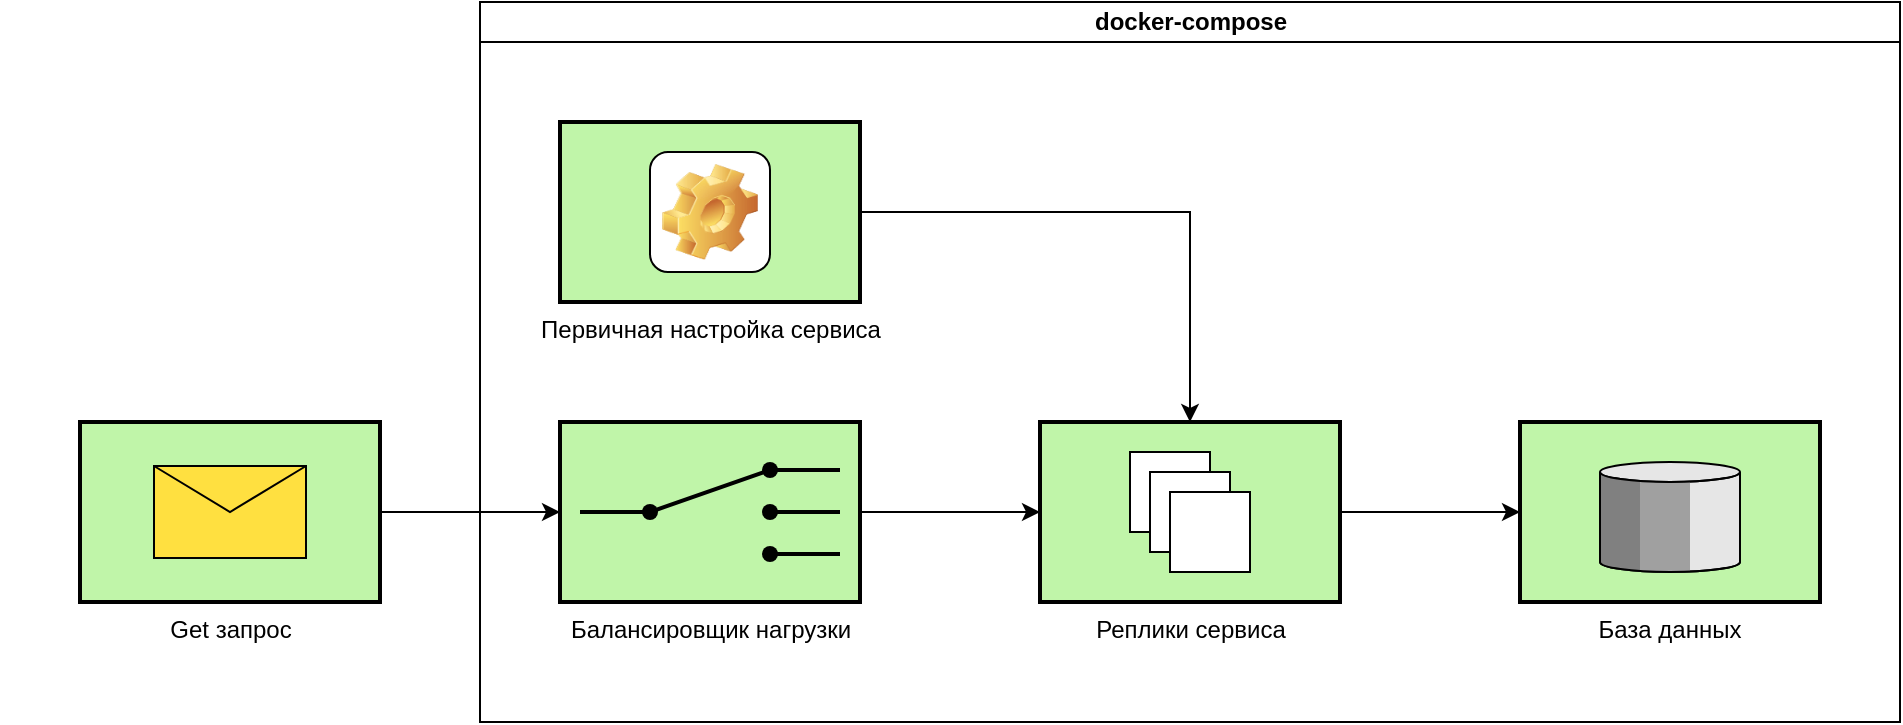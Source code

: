 <mxfile version="12.8.4" type="device"><diagram name="Page-1" id="74b105a0-9070-1c63-61bc-23e55f88626e"><mxGraphModel dx="1422" dy="797" grid="1" gridSize="10" guides="1" tooltips="1" connect="1" arrows="1" fold="1" page="1" pageScale="1.5" pageWidth="1169" pageHeight="826" background="none" math="0" shadow="0"><root><mxCell id="0" style=";html=1;"/><mxCell id="1" style=";html=1;" parent="0"/><mxCell id="10b056a9c633e61c-15" value="База данных" style="strokeWidth=2;dashed=0;align=center;fontSize=12;verticalLabelPosition=bottom;verticalAlign=top;shape=mxgraph.eip.message_store;fillColor=#c0f5a9" parent="1" vertex="1"><mxGeometry x="1160" y="530" width="150" height="90" as="geometry"/></mxCell><mxCell id="ZbRJOyxO0NGlQkis8x_U-29" value="" style="group" vertex="1" connectable="0" parent="1"><mxGeometry x="640" y="530" width="230" height="110" as="geometry"/></mxCell><mxCell id="ZbRJOyxO0NGlQkis8x_U-1" value="" style="strokeWidth=2;outlineConnect=0;dashed=0;align=center;fontSize=8;shape=mxgraph.eip.content_based_router;verticalLabelPosition=bottom;verticalAlign=top;fillColor=#c0f5a9;" vertex="1" parent="ZbRJOyxO0NGlQkis8x_U-29"><mxGeometry x="40" width="150" height="90" as="geometry"/></mxCell><mxCell id="ZbRJOyxO0NGlQkis8x_U-26" value="&lt;font style=&quot;font-size: 12px&quot;&gt;Балансировщик нагрузки&lt;/font&gt;" style="text;strokeColor=none;fillColor=none;html=1;fontSize=24;fontStyle=0;verticalAlign=middle;align=center;" vertex="1" parent="ZbRJOyxO0NGlQkis8x_U-29"><mxGeometry y="90" width="230" height="20" as="geometry"/></mxCell><mxCell id="ZbRJOyxO0NGlQkis8x_U-30" value="" style="group" vertex="1" connectable="0" parent="1"><mxGeometry x="920" y="530" width="190" height="110" as="geometry"/></mxCell><mxCell id="ZbRJOyxO0NGlQkis8x_U-11" value="" style="group" vertex="1" connectable="0" parent="ZbRJOyxO0NGlQkis8x_U-30"><mxGeometry width="190" height="110" as="geometry"/></mxCell><mxCell id="ZbRJOyxO0NGlQkis8x_U-3" value="" style="strokeWidth=2;dashed=0;align=center;fontSize=8;shape=rect;fillColor=#c0f5a9;verticalLabelPosition=bottom;verticalAlign=top;" vertex="1" parent="ZbRJOyxO0NGlQkis8x_U-11"><mxGeometry width="150" height="90" as="geometry"/></mxCell><mxCell id="ZbRJOyxO0NGlQkis8x_U-10" value="" style="group" vertex="1" connectable="0" parent="ZbRJOyxO0NGlQkis8x_U-11"><mxGeometry x="45" y="15" width="60" height="60" as="geometry"/></mxCell><mxCell id="ZbRJOyxO0NGlQkis8x_U-4" value="" style="strokeWidth=1;dashed=0;align=center;fontSize=8;shape=rect" vertex="1" parent="ZbRJOyxO0NGlQkis8x_U-10"><mxGeometry width="40" height="40" as="geometry"/></mxCell><mxCell id="ZbRJOyxO0NGlQkis8x_U-5" value="" style="strokeWidth=1;dashed=0;align=center;fontSize=8;shape=rect" vertex="1" parent="ZbRJOyxO0NGlQkis8x_U-10"><mxGeometry x="10" y="10" width="40" height="40" as="geometry"/></mxCell><mxCell id="ZbRJOyxO0NGlQkis8x_U-6" value="" style="strokeWidth=1;dashed=0;align=center;fontSize=8;shape=rect" vertex="1" parent="ZbRJOyxO0NGlQkis8x_U-10"><mxGeometry x="20" y="20" width="40" height="40" as="geometry"/></mxCell><mxCell id="ZbRJOyxO0NGlQkis8x_U-7" value="" style="strokeWidth=1;dashed=0;align=center;fontSize=8;shape=rect" vertex="1" parent="ZbRJOyxO0NGlQkis8x_U-10"><mxGeometry x="10" y="10" width="40" height="40" as="geometry"/></mxCell><mxCell id="ZbRJOyxO0NGlQkis8x_U-8" value="" style="strokeWidth=1;dashed=0;align=center;fontSize=8;shape=rect" vertex="1" parent="ZbRJOyxO0NGlQkis8x_U-10"><mxGeometry x="20" y="20" width="40" height="40" as="geometry"/></mxCell><mxCell id="ZbRJOyxO0NGlQkis8x_U-27" value="&lt;font style=&quot;font-size: 12px&quot;&gt;Реплики сервиса&lt;/font&gt;" style="text;strokeColor=none;fillColor=none;html=1;fontSize=24;fontStyle=0;verticalAlign=middle;align=center;" vertex="1" parent="ZbRJOyxO0NGlQkis8x_U-11"><mxGeometry x="-40" y="90" width="230" height="20" as="geometry"/></mxCell><mxCell id="ZbRJOyxO0NGlQkis8x_U-31" style="edgeStyle=orthogonalEdgeStyle;rounded=0;orthogonalLoop=1;jettySize=auto;html=1;exitX=1;exitY=0.5;exitDx=0;exitDy=0;exitPerimeter=0;entryX=0;entryY=0.5;entryDx=0;entryDy=0;" edge="1" parent="1" source="ZbRJOyxO0NGlQkis8x_U-1" target="ZbRJOyxO0NGlQkis8x_U-3"><mxGeometry relative="1" as="geometry"/></mxCell><mxCell id="ZbRJOyxO0NGlQkis8x_U-32" style="edgeStyle=orthogonalEdgeStyle;rounded=0;orthogonalLoop=1;jettySize=auto;html=1;exitX=1;exitY=0.5;exitDx=0;exitDy=0;entryX=0;entryY=0.5;entryDx=0;entryDy=0;entryPerimeter=0;" edge="1" parent="1" source="ZbRJOyxO0NGlQkis8x_U-3" target="10b056a9c633e61c-15"><mxGeometry relative="1" as="geometry"/></mxCell><mxCell id="ZbRJOyxO0NGlQkis8x_U-42" value="" style="group" vertex="1" connectable="0" parent="1"><mxGeometry x="640" y="380" width="230" height="110" as="geometry"/></mxCell><mxCell id="ZbRJOyxO0NGlQkis8x_U-34" value="" style="strokeWidth=2;dashed=0;align=center;fontSize=8;shape=rect;fillColor=#c0f5a9;verticalLabelPosition=bottom;verticalAlign=top;" vertex="1" parent="ZbRJOyxO0NGlQkis8x_U-42"><mxGeometry x="40" width="150" height="90" as="geometry"/></mxCell><mxCell id="ZbRJOyxO0NGlQkis8x_U-35" value="&lt;div&gt;&lt;font style=&quot;font-size: 12px&quot;&gt;Первичная настройка сервиса&lt;/font&gt;&lt;/div&gt;" style="text;strokeColor=none;fillColor=none;html=1;fontSize=24;fontStyle=0;verticalAlign=middle;align=center;" vertex="1" parent="ZbRJOyxO0NGlQkis8x_U-42"><mxGeometry y="90" width="230" height="20" as="geometry"/></mxCell><mxCell id="ZbRJOyxO0NGlQkis8x_U-33" value="&lt;div&gt;&lt;br&gt;&lt;/div&gt;&lt;div&gt;&lt;br&gt;&lt;/div&gt;" style="icon;html=1;image=img/clipart/Gear_128x128.png" vertex="1" parent="ZbRJOyxO0NGlQkis8x_U-42"><mxGeometry x="85" y="15" width="60" height="60" as="geometry"/></mxCell><mxCell id="ZbRJOyxO0NGlQkis8x_U-44" style="edgeStyle=orthogonalEdgeStyle;rounded=0;orthogonalLoop=1;jettySize=auto;html=1;exitX=1;exitY=0.5;exitDx=0;exitDy=0;entryX=0.5;entryY=0;entryDx=0;entryDy=0;" edge="1" parent="1" source="ZbRJOyxO0NGlQkis8x_U-34" target="ZbRJOyxO0NGlQkis8x_U-3"><mxGeometry relative="1" as="geometry"/></mxCell><mxCell id="ZbRJOyxO0NGlQkis8x_U-48" value="" style="group" vertex="1" connectable="0" parent="1"><mxGeometry x="400" y="530" width="230" height="110" as="geometry"/></mxCell><mxCell id="ZbRJOyxO0NGlQkis8x_U-46" value="" style="strokeWidth=2;outlineConnect=0;dashed=0;align=center;fontSize=8;fillColor=#c0f5a9;verticalLabelPosition=bottom;verticalAlign=top;shape=mxgraph.eip.envelope_wrapper;" vertex="1" parent="ZbRJOyxO0NGlQkis8x_U-48"><mxGeometry x="40" width="150" height="90" as="geometry"/></mxCell><mxCell id="ZbRJOyxO0NGlQkis8x_U-47" value="&lt;div&gt;&lt;font style=&quot;font-size: 12px&quot;&gt;Get запрос&lt;br&gt;&lt;/font&gt;&lt;/div&gt;" style="text;strokeColor=none;fillColor=none;html=1;fontSize=24;fontStyle=0;verticalAlign=middle;align=center;" vertex="1" parent="ZbRJOyxO0NGlQkis8x_U-48"><mxGeometry y="90" width="230" height="20" as="geometry"/></mxCell><mxCell id="ZbRJOyxO0NGlQkis8x_U-49" style="edgeStyle=orthogonalEdgeStyle;rounded=0;orthogonalLoop=1;jettySize=auto;html=1;exitX=1;exitY=0.5;exitDx=0;exitDy=0;exitPerimeter=0;entryX=0;entryY=0.5;entryDx=0;entryDy=0;entryPerimeter=0;" edge="1" parent="1" source="ZbRJOyxO0NGlQkis8x_U-46" target="ZbRJOyxO0NGlQkis8x_U-1"><mxGeometry relative="1" as="geometry"/></mxCell><mxCell id="ZbRJOyxO0NGlQkis8x_U-50" value="&lt;div&gt;docker-compose&lt;/div&gt;" style="swimlane;html=1;startSize=20;horizontal=1;containerType=tree;" vertex="1" parent="1"><mxGeometry x="640" y="320" width="710" height="360" as="geometry"/></mxCell></root></mxGraphModel></diagram></mxfile>